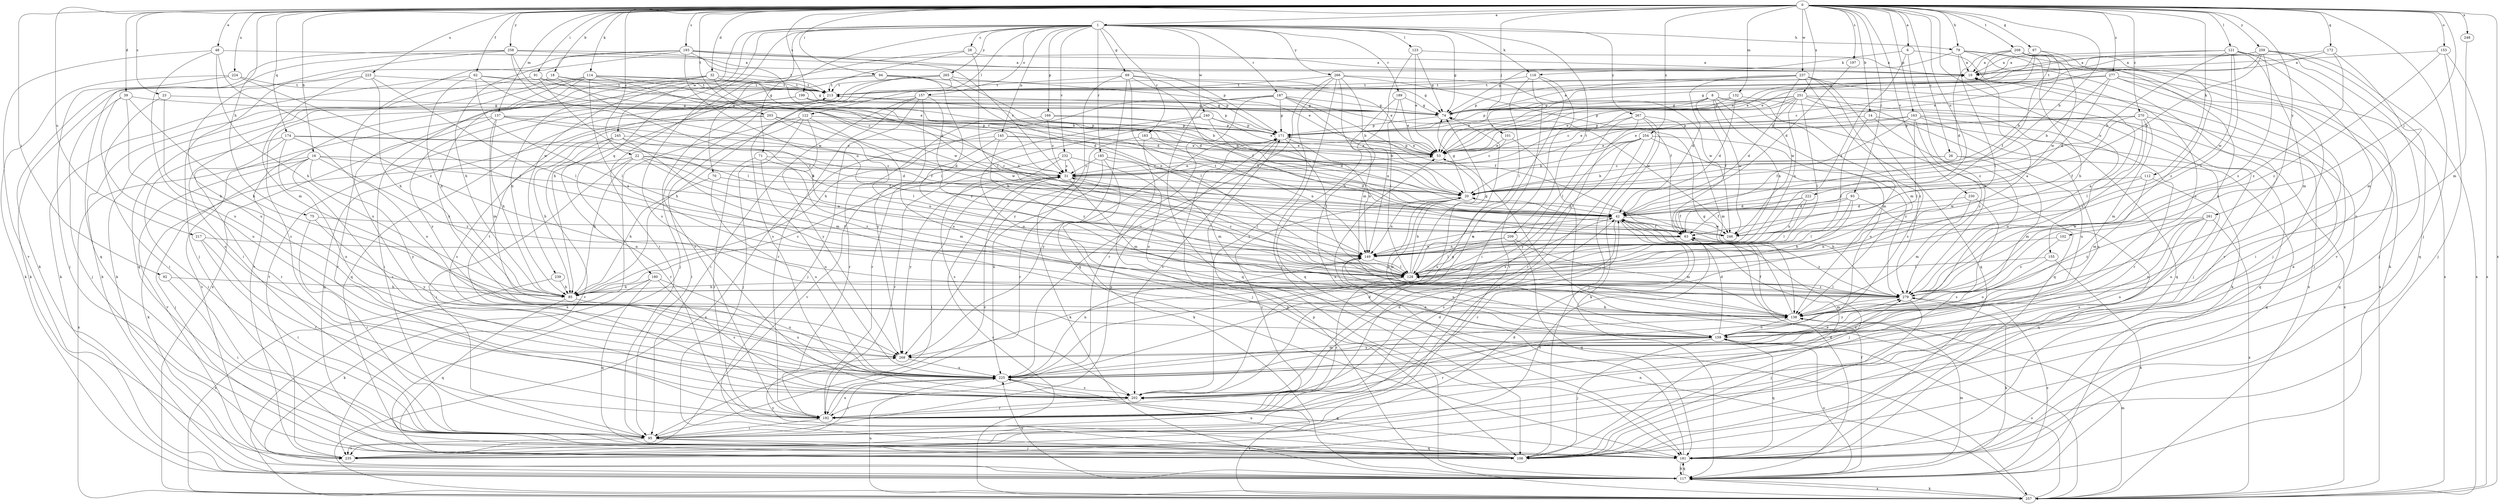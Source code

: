 strict digraph  {
0;
1;
6;
8;
10;
14;
16;
18;
20;
22;
23;
26;
28;
31;
32;
39;
42;
48;
53;
62;
63;
67;
69;
70;
71;
74;
75;
79;
85;
91;
92;
93;
94;
95;
101;
102;
106;
112;
114;
116;
117;
121;
122;
123;
128;
132;
137;
138;
145;
149;
153;
155;
157;
159;
163;
169;
171;
172;
174;
180;
181;
183;
185;
187;
189;
192;
193;
197;
199;
202;
203;
208;
209;
213;
217;
222;
223;
224;
225;
230;
232;
235;
237;
239;
240;
245;
246;
248;
251;
254;
257;
258;
259;
261;
265;
266;
267;
268;
270;
277;
279;
0 -> 1  [label=a];
0 -> 6  [label=a];
0 -> 14  [label=b];
0 -> 16  [label=b];
0 -> 18  [label=b];
0 -> 20  [label=b];
0 -> 22  [label=c];
0 -> 23  [label=c];
0 -> 26  [label=c];
0 -> 32  [label=d];
0 -> 39  [label=d];
0 -> 48  [label=e];
0 -> 62  [label=f];
0 -> 67  [label=g];
0 -> 75  [label=h];
0 -> 79  [label=h];
0 -> 91  [label=i];
0 -> 92  [label=i];
0 -> 93  [label=i];
0 -> 94  [label=i];
0 -> 101  [label=j];
0 -> 102  [label=j];
0 -> 106  [label=j];
0 -> 112  [label=k];
0 -> 114  [label=k];
0 -> 121  [label=l];
0 -> 132  [label=m];
0 -> 137  [label=m];
0 -> 153  [label=o];
0 -> 155  [label=o];
0 -> 163  [label=p];
0 -> 172  [label=q];
0 -> 174  [label=q];
0 -> 193  [label=s];
0 -> 197  [label=s];
0 -> 199  [label=s];
0 -> 203  [label=t];
0 -> 208  [label=t];
0 -> 217  [label=u];
0 -> 222  [label=u];
0 -> 223  [label=u];
0 -> 224  [label=u];
0 -> 230  [label=v];
0 -> 237  [label=w];
0 -> 248  [label=x];
0 -> 251  [label=x];
0 -> 254  [label=x];
0 -> 257  [label=x];
0 -> 258  [label=y];
0 -> 259  [label=y];
0 -> 261  [label=y];
0 -> 270  [label=z];
0 -> 277  [label=z];
1 -> 28  [label=c];
1 -> 69  [label=g];
1 -> 70  [label=g];
1 -> 71  [label=g];
1 -> 74  [label=g];
1 -> 79  [label=h];
1 -> 116  [label=k];
1 -> 122  [label=l];
1 -> 123  [label=l];
1 -> 145  [label=n];
1 -> 157  [label=o];
1 -> 169  [label=p];
1 -> 180  [label=q];
1 -> 183  [label=r];
1 -> 185  [label=r];
1 -> 187  [label=r];
1 -> 189  [label=r];
1 -> 202  [label=s];
1 -> 209  [label=t];
1 -> 232  [label=v];
1 -> 239  [label=w];
1 -> 240  [label=w];
1 -> 245  [label=w];
1 -> 265  [label=y];
1 -> 266  [label=y];
1 -> 267  [label=y];
6 -> 116  [label=k];
6 -> 159  [label=o];
6 -> 279  [label=z];
6 -> 149  [label=a];
8 -> 53  [label=e];
8 -> 63  [label=f];
8 -> 74  [label=g];
8 -> 138  [label=m];
8 -> 149  [label=n];
8 -> 171  [label=p];
8 -> 181  [label=q];
8 -> 246  [label=w];
8 -> 279  [label=z];
10 -> 213  [label=t];
14 -> 128  [label=l];
14 -> 159  [label=o];
14 -> 171  [label=p];
14 -> 181  [label=q];
16 -> 31  [label=c];
16 -> 106  [label=j];
16 -> 149  [label=n];
16 -> 202  [label=s];
16 -> 235  [label=v];
16 -> 257  [label=x];
16 -> 268  [label=y];
16 -> 279  [label=z];
18 -> 31  [label=c];
18 -> 117  [label=k];
18 -> 128  [label=l];
18 -> 213  [label=t];
20 -> 42  [label=d];
20 -> 74  [label=g];
20 -> 149  [label=n];
20 -> 159  [label=o];
20 -> 192  [label=r];
22 -> 20  [label=b];
22 -> 31  [label=c];
22 -> 85  [label=h];
22 -> 95  [label=i];
22 -> 117  [label=k];
22 -> 149  [label=n];
22 -> 279  [label=z];
23 -> 74  [label=g];
23 -> 85  [label=h];
23 -> 95  [label=i];
26 -> 20  [label=b];
26 -> 31  [label=c];
26 -> 138  [label=m];
26 -> 181  [label=q];
28 -> 10  [label=a];
28 -> 85  [label=h];
28 -> 95  [label=i];
28 -> 128  [label=l];
31 -> 20  [label=b];
31 -> 53  [label=e];
31 -> 95  [label=i];
31 -> 128  [label=l];
31 -> 138  [label=m];
31 -> 268  [label=y];
32 -> 42  [label=d];
32 -> 85  [label=h];
32 -> 149  [label=n];
32 -> 213  [label=t];
32 -> 235  [label=v];
32 -> 268  [label=y];
39 -> 74  [label=g];
39 -> 85  [label=h];
39 -> 106  [label=j];
39 -> 202  [label=s];
39 -> 225  [label=u];
42 -> 63  [label=f];
42 -> 106  [label=j];
42 -> 149  [label=n];
42 -> 192  [label=r];
42 -> 202  [label=s];
42 -> 246  [label=w];
48 -> 10  [label=a];
48 -> 85  [label=h];
48 -> 225  [label=u];
48 -> 235  [label=v];
48 -> 279  [label=z];
53 -> 31  [label=c];
53 -> 171  [label=p];
53 -> 225  [label=u];
62 -> 31  [label=c];
62 -> 53  [label=e];
62 -> 85  [label=h];
62 -> 117  [label=k];
62 -> 128  [label=l];
62 -> 213  [label=t];
63 -> 149  [label=n];
63 -> 235  [label=v];
63 -> 279  [label=z];
67 -> 10  [label=a];
67 -> 20  [label=b];
67 -> 31  [label=c];
67 -> 53  [label=e];
67 -> 279  [label=z];
69 -> 63  [label=f];
69 -> 74  [label=g];
69 -> 128  [label=l];
69 -> 171  [label=p];
69 -> 181  [label=q];
69 -> 213  [label=t];
69 -> 268  [label=y];
70 -> 20  [label=b];
70 -> 85  [label=h];
70 -> 225  [label=u];
71 -> 31  [label=c];
71 -> 138  [label=m];
71 -> 192  [label=r];
71 -> 225  [label=u];
74 -> 10  [label=a];
74 -> 171  [label=p];
75 -> 63  [label=f];
75 -> 95  [label=i];
75 -> 268  [label=y];
79 -> 10  [label=a];
79 -> 74  [label=g];
79 -> 106  [label=j];
79 -> 117  [label=k];
79 -> 128  [label=l];
79 -> 235  [label=v];
85 -> 31  [label=c];
85 -> 181  [label=q];
85 -> 225  [label=u];
91 -> 42  [label=d];
91 -> 117  [label=k];
91 -> 128  [label=l];
91 -> 213  [label=t];
92 -> 85  [label=h];
92 -> 95  [label=i];
93 -> 42  [label=d];
93 -> 63  [label=f];
93 -> 85  [label=h];
93 -> 128  [label=l];
93 -> 181  [label=q];
94 -> 53  [label=e];
94 -> 128  [label=l];
94 -> 149  [label=n];
94 -> 213  [label=t];
94 -> 257  [label=x];
95 -> 31  [label=c];
95 -> 106  [label=j];
95 -> 171  [label=p];
95 -> 181  [label=q];
95 -> 235  [label=v];
101 -> 31  [label=c];
101 -> 53  [label=e];
101 -> 117  [label=k];
102 -> 149  [label=n];
102 -> 279  [label=z];
106 -> 42  [label=d];
106 -> 225  [label=u];
106 -> 268  [label=y];
112 -> 20  [label=b];
112 -> 138  [label=m];
112 -> 225  [label=u];
112 -> 246  [label=w];
114 -> 42  [label=d];
114 -> 74  [label=g];
114 -> 95  [label=i];
114 -> 181  [label=q];
114 -> 202  [label=s];
114 -> 213  [label=t];
114 -> 246  [label=w];
114 -> 279  [label=z];
116 -> 95  [label=i];
116 -> 128  [label=l];
116 -> 202  [label=s];
116 -> 213  [label=t];
116 -> 235  [label=v];
117 -> 63  [label=f];
117 -> 138  [label=m];
117 -> 159  [label=o];
117 -> 171  [label=p];
117 -> 181  [label=q];
117 -> 225  [label=u];
117 -> 257  [label=x];
117 -> 279  [label=z];
121 -> 10  [label=a];
121 -> 20  [label=b];
121 -> 53  [label=e];
121 -> 128  [label=l];
121 -> 138  [label=m];
121 -> 225  [label=u];
121 -> 235  [label=v];
121 -> 246  [label=w];
122 -> 95  [label=i];
122 -> 106  [label=j];
122 -> 159  [label=o];
122 -> 171  [label=p];
122 -> 257  [label=x];
122 -> 268  [label=y];
123 -> 10  [label=a];
123 -> 53  [label=e];
123 -> 74  [label=g];
123 -> 257  [label=x];
128 -> 10  [label=a];
128 -> 20  [label=b];
128 -> 31  [label=c];
128 -> 74  [label=g];
128 -> 85  [label=h];
128 -> 192  [label=r];
128 -> 279  [label=z];
132 -> 42  [label=d];
132 -> 53  [label=e];
132 -> 74  [label=g];
132 -> 225  [label=u];
137 -> 42  [label=d];
137 -> 63  [label=f];
137 -> 85  [label=h];
137 -> 138  [label=m];
137 -> 171  [label=p];
137 -> 192  [label=r];
137 -> 235  [label=v];
138 -> 63  [label=f];
138 -> 74  [label=g];
138 -> 159  [label=o];
145 -> 20  [label=b];
145 -> 53  [label=e];
145 -> 235  [label=v];
145 -> 257  [label=x];
145 -> 279  [label=z];
149 -> 128  [label=l];
153 -> 10  [label=a];
153 -> 106  [label=j];
153 -> 257  [label=x];
153 -> 279  [label=z];
155 -> 117  [label=k];
155 -> 128  [label=l];
155 -> 159  [label=o];
157 -> 74  [label=g];
157 -> 85  [label=h];
157 -> 95  [label=i];
157 -> 106  [label=j];
157 -> 192  [label=r];
157 -> 268  [label=y];
157 -> 279  [label=z];
159 -> 20  [label=b];
159 -> 42  [label=d];
159 -> 106  [label=j];
159 -> 149  [label=n];
159 -> 181  [label=q];
159 -> 192  [label=r];
159 -> 268  [label=y];
159 -> 279  [label=z];
163 -> 53  [label=e];
163 -> 63  [label=f];
163 -> 128  [label=l];
163 -> 171  [label=p];
163 -> 192  [label=r];
163 -> 225  [label=u];
163 -> 257  [label=x];
163 -> 279  [label=z];
169 -> 20  [label=b];
169 -> 31  [label=c];
169 -> 171  [label=p];
169 -> 192  [label=r];
171 -> 53  [label=e];
171 -> 128  [label=l];
171 -> 149  [label=n];
171 -> 202  [label=s];
171 -> 268  [label=y];
172 -> 10  [label=a];
172 -> 53  [label=e];
172 -> 138  [label=m];
172 -> 279  [label=z];
174 -> 53  [label=e];
174 -> 63  [label=f];
174 -> 95  [label=i];
174 -> 159  [label=o];
174 -> 192  [label=r];
174 -> 225  [label=u];
180 -> 85  [label=h];
180 -> 117  [label=k];
180 -> 181  [label=q];
180 -> 202  [label=s];
180 -> 225  [label=u];
181 -> 53  [label=e];
181 -> 117  [label=k];
183 -> 53  [label=e];
183 -> 106  [label=j];
183 -> 149  [label=n];
183 -> 192  [label=r];
185 -> 31  [label=c];
185 -> 42  [label=d];
185 -> 117  [label=k];
185 -> 138  [label=m];
185 -> 225  [label=u];
187 -> 63  [label=f];
187 -> 74  [label=g];
187 -> 85  [label=h];
187 -> 149  [label=n];
187 -> 171  [label=p];
187 -> 181  [label=q];
187 -> 192  [label=r];
187 -> 246  [label=w];
189 -> 53  [label=e];
189 -> 74  [label=g];
189 -> 128  [label=l];
189 -> 181  [label=q];
192 -> 42  [label=d];
192 -> 95  [label=i];
192 -> 225  [label=u];
193 -> 10  [label=a];
193 -> 20  [label=b];
193 -> 31  [label=c];
193 -> 85  [label=h];
193 -> 106  [label=j];
193 -> 149  [label=n];
193 -> 171  [label=p];
193 -> 225  [label=u];
197 -> 42  [label=d];
199 -> 20  [label=b];
199 -> 74  [label=g];
199 -> 95  [label=i];
199 -> 171  [label=p];
199 -> 268  [label=y];
202 -> 42  [label=d];
202 -> 74  [label=g];
202 -> 192  [label=r];
203 -> 128  [label=l];
203 -> 171  [label=p];
203 -> 181  [label=q];
203 -> 202  [label=s];
203 -> 246  [label=w];
208 -> 10  [label=a];
208 -> 42  [label=d];
208 -> 63  [label=f];
208 -> 74  [label=g];
208 -> 85  [label=h];
208 -> 159  [label=o];
208 -> 246  [label=w];
208 -> 257  [label=x];
209 -> 128  [label=l];
209 -> 138  [label=m];
209 -> 149  [label=n];
209 -> 181  [label=q];
213 -> 74  [label=g];
213 -> 181  [label=q];
217 -> 95  [label=i];
217 -> 149  [label=n];
217 -> 192  [label=r];
222 -> 42  [label=d];
222 -> 63  [label=f];
222 -> 128  [label=l];
222 -> 149  [label=n];
223 -> 85  [label=h];
223 -> 117  [label=k];
223 -> 128  [label=l];
223 -> 138  [label=m];
223 -> 213  [label=t];
224 -> 106  [label=j];
224 -> 117  [label=k];
224 -> 128  [label=l];
224 -> 213  [label=t];
225 -> 42  [label=d];
225 -> 95  [label=i];
225 -> 138  [label=m];
225 -> 149  [label=n];
225 -> 181  [label=q];
225 -> 202  [label=s];
225 -> 213  [label=t];
230 -> 42  [label=d];
230 -> 138  [label=m];
230 -> 202  [label=s];
232 -> 31  [label=c];
232 -> 117  [label=k];
232 -> 159  [label=o];
232 -> 192  [label=r];
232 -> 202  [label=s];
235 -> 10  [label=a];
235 -> 42  [label=d];
235 -> 213  [label=t];
237 -> 42  [label=d];
237 -> 138  [label=m];
237 -> 171  [label=p];
237 -> 181  [label=q];
237 -> 202  [label=s];
237 -> 213  [label=t];
237 -> 246  [label=w];
237 -> 257  [label=x];
239 -> 85  [label=h];
239 -> 257  [label=x];
240 -> 42  [label=d];
240 -> 53  [label=e];
240 -> 159  [label=o];
240 -> 171  [label=p];
240 -> 192  [label=r];
245 -> 42  [label=d];
245 -> 53  [label=e];
245 -> 85  [label=h];
245 -> 138  [label=m];
245 -> 192  [label=r];
245 -> 235  [label=v];
246 -> 213  [label=t];
248 -> 138  [label=m];
251 -> 31  [label=c];
251 -> 42  [label=d];
251 -> 53  [label=e];
251 -> 74  [label=g];
251 -> 106  [label=j];
251 -> 117  [label=k];
251 -> 128  [label=l];
251 -> 149  [label=n];
251 -> 171  [label=p];
251 -> 181  [label=q];
254 -> 20  [label=b];
254 -> 53  [label=e];
254 -> 95  [label=i];
254 -> 159  [label=o];
254 -> 202  [label=s];
254 -> 268  [label=y];
254 -> 279  [label=z];
257 -> 31  [label=c];
257 -> 53  [label=e];
257 -> 117  [label=k];
257 -> 138  [label=m];
257 -> 149  [label=n];
257 -> 159  [label=o];
257 -> 171  [label=p];
257 -> 202  [label=s];
257 -> 225  [label=u];
258 -> 10  [label=a];
258 -> 42  [label=d];
258 -> 117  [label=k];
258 -> 181  [label=q];
258 -> 213  [label=t];
258 -> 225  [label=u];
258 -> 246  [label=w];
259 -> 10  [label=a];
259 -> 20  [label=b];
259 -> 53  [label=e];
259 -> 106  [label=j];
259 -> 181  [label=q];
259 -> 213  [label=t];
259 -> 257  [label=x];
259 -> 279  [label=z];
261 -> 159  [label=o];
261 -> 202  [label=s];
261 -> 225  [label=u];
261 -> 246  [label=w];
261 -> 257  [label=x];
261 -> 279  [label=z];
265 -> 20  [label=b];
265 -> 53  [label=e];
265 -> 106  [label=j];
265 -> 192  [label=r];
265 -> 202  [label=s];
265 -> 213  [label=t];
266 -> 20  [label=b];
266 -> 63  [label=f];
266 -> 106  [label=j];
266 -> 138  [label=m];
266 -> 202  [label=s];
266 -> 213  [label=t];
266 -> 225  [label=u];
266 -> 246  [label=w];
267 -> 106  [label=j];
267 -> 117  [label=k];
267 -> 128  [label=l];
267 -> 138  [label=m];
267 -> 171  [label=p];
267 -> 192  [label=r];
268 -> 225  [label=u];
268 -> 279  [label=z];
270 -> 53  [label=e];
270 -> 63  [label=f];
270 -> 128  [label=l];
270 -> 138  [label=m];
270 -> 171  [label=p];
270 -> 181  [label=q];
270 -> 279  [label=z];
277 -> 20  [label=b];
277 -> 42  [label=d];
277 -> 74  [label=g];
277 -> 95  [label=i];
277 -> 106  [label=j];
277 -> 213  [label=t];
277 -> 257  [label=x];
279 -> 10  [label=a];
279 -> 20  [label=b];
279 -> 106  [label=j];
279 -> 117  [label=k];
279 -> 128  [label=l];
279 -> 138  [label=m];
}
